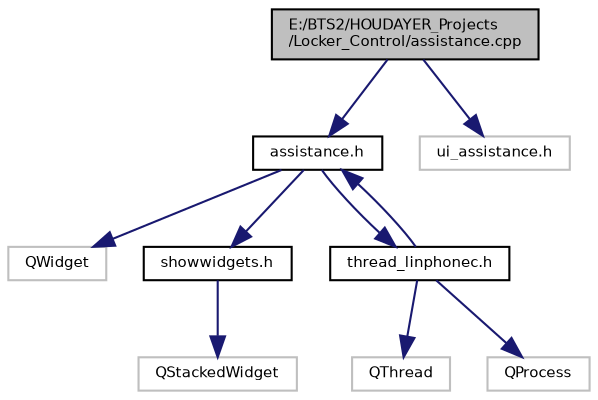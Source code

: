 digraph "E:/BTS2/HOUDAYER_Projects/Locker_Control/assistance.cpp"
{
 // INTERACTIVE_SVG=YES
  bgcolor="transparent";
  edge [fontname="Helvetica",fontsize="7",labelfontname="Helvetica",labelfontsize="7"];
  node [fontname="Helvetica",fontsize="7",shape=record];
  Node1 [label="E:/BTS2/HOUDAYER_Projects\l/Locker_Control/assistance.cpp",height=0.2,width=0.4,color="black", fillcolor="grey75", style="filled", fontcolor="black"];
  Node1 -> Node2 [color="midnightblue",fontsize="7",style="solid",fontname="Helvetica"];
  Node2 [label="assistance.h",height=0.2,width=0.4,color="black",URL="$assistance_8h.html"];
  Node2 -> Node3 [color="midnightblue",fontsize="7",style="solid",fontname="Helvetica"];
  Node3 [label="QWidget",height=0.2,width=0.4,color="grey75"];
  Node2 -> Node4 [color="midnightblue",fontsize="7",style="solid",fontname="Helvetica"];
  Node4 [label="showwidgets.h",height=0.2,width=0.4,color="black",URL="$showwidgets_8h.html"];
  Node4 -> Node5 [color="midnightblue",fontsize="7",style="solid",fontname="Helvetica"];
  Node5 [label="QStackedWidget",height=0.2,width=0.4,color="grey75"];
  Node2 -> Node6 [color="midnightblue",fontsize="7",style="solid",fontname="Helvetica"];
  Node6 [label="thread_linphonec.h",height=0.2,width=0.4,color="black",URL="$thread__linphonec_8h.html"];
  Node6 -> Node7 [color="midnightblue",fontsize="7",style="solid",fontname="Helvetica"];
  Node7 [label="QThread",height=0.2,width=0.4,color="grey75"];
  Node6 -> Node8 [color="midnightblue",fontsize="7",style="solid",fontname="Helvetica"];
  Node8 [label="QProcess",height=0.2,width=0.4,color="grey75"];
  Node6 -> Node2 [color="midnightblue",fontsize="7",style="solid",fontname="Helvetica"];
  Node1 -> Node9 [color="midnightblue",fontsize="7",style="solid",fontname="Helvetica"];
  Node9 [label="ui_assistance.h",height=0.2,width=0.4,color="grey75"];
}
